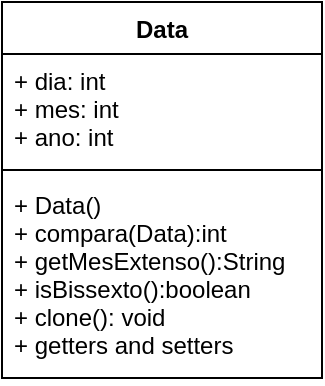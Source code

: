 <mxfile version="20.5.3" type="embed"><diagram id="k3T_UQObGFnY8a3HSq5d" name="Page-1"><mxGraphModel dx="750" dy="438" grid="1" gridSize="10" guides="1" tooltips="1" connect="1" arrows="1" fold="1" page="1" pageScale="1" pageWidth="850" pageHeight="1100" math="0" shadow="0"><root><mxCell id="0"/><mxCell id="1" parent="0"/><mxCell id="2" value="Data" style="swimlane;fontStyle=1;align=center;verticalAlign=top;childLayout=stackLayout;horizontal=1;startSize=26;horizontalStack=0;resizeParent=1;resizeParentMax=0;resizeLast=0;collapsible=1;marginBottom=0;" vertex="1" parent="1"><mxGeometry x="280" y="120" width="160" height="188" as="geometry"/></mxCell><mxCell id="3" value="+ dia: int&#10;+ mes: int&#10;+ ano: int" style="text;strokeColor=none;fillColor=none;align=left;verticalAlign=top;spacingLeft=4;spacingRight=4;overflow=hidden;rotatable=0;points=[[0,0.5],[1,0.5]];portConstraint=eastwest;" vertex="1" parent="2"><mxGeometry y="26" width="160" height="54" as="geometry"/></mxCell><mxCell id="4" value="" style="line;strokeWidth=1;fillColor=none;align=left;verticalAlign=middle;spacingTop=-1;spacingLeft=3;spacingRight=3;rotatable=0;labelPosition=right;points=[];portConstraint=eastwest;strokeColor=inherit;" vertex="1" parent="2"><mxGeometry y="80" width="160" height="8" as="geometry"/></mxCell><mxCell id="5" value="+ Data()&#10;+ compara(Data):int&#10;+ getMesExtenso():String&#10;+ isBissexto():boolean&#10;+ clone(): void&#10;+ getters and setters" style="text;strokeColor=none;fillColor=none;align=left;verticalAlign=top;spacingLeft=4;spacingRight=4;overflow=hidden;rotatable=0;points=[[0,0.5],[1,0.5]];portConstraint=eastwest;" vertex="1" parent="2"><mxGeometry y="88" width="160" height="100" as="geometry"/></mxCell></root></mxGraphModel></diagram></mxfile>